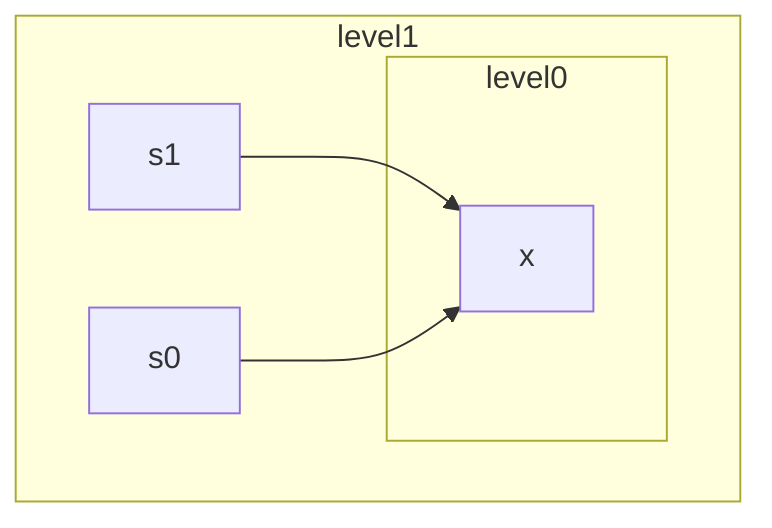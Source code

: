 flowchart TD
  subgraph level1_76["level1"]
    s1_68["s1"]
    s0_69["s0"]
    subgraph level0_78["level0"]
      x_70["x"]
    end
  end

  s1_68 --> x_70;
  s0_69 --> x_70;

  classDef highlight fill:#FFFFAA,stroke:#333;